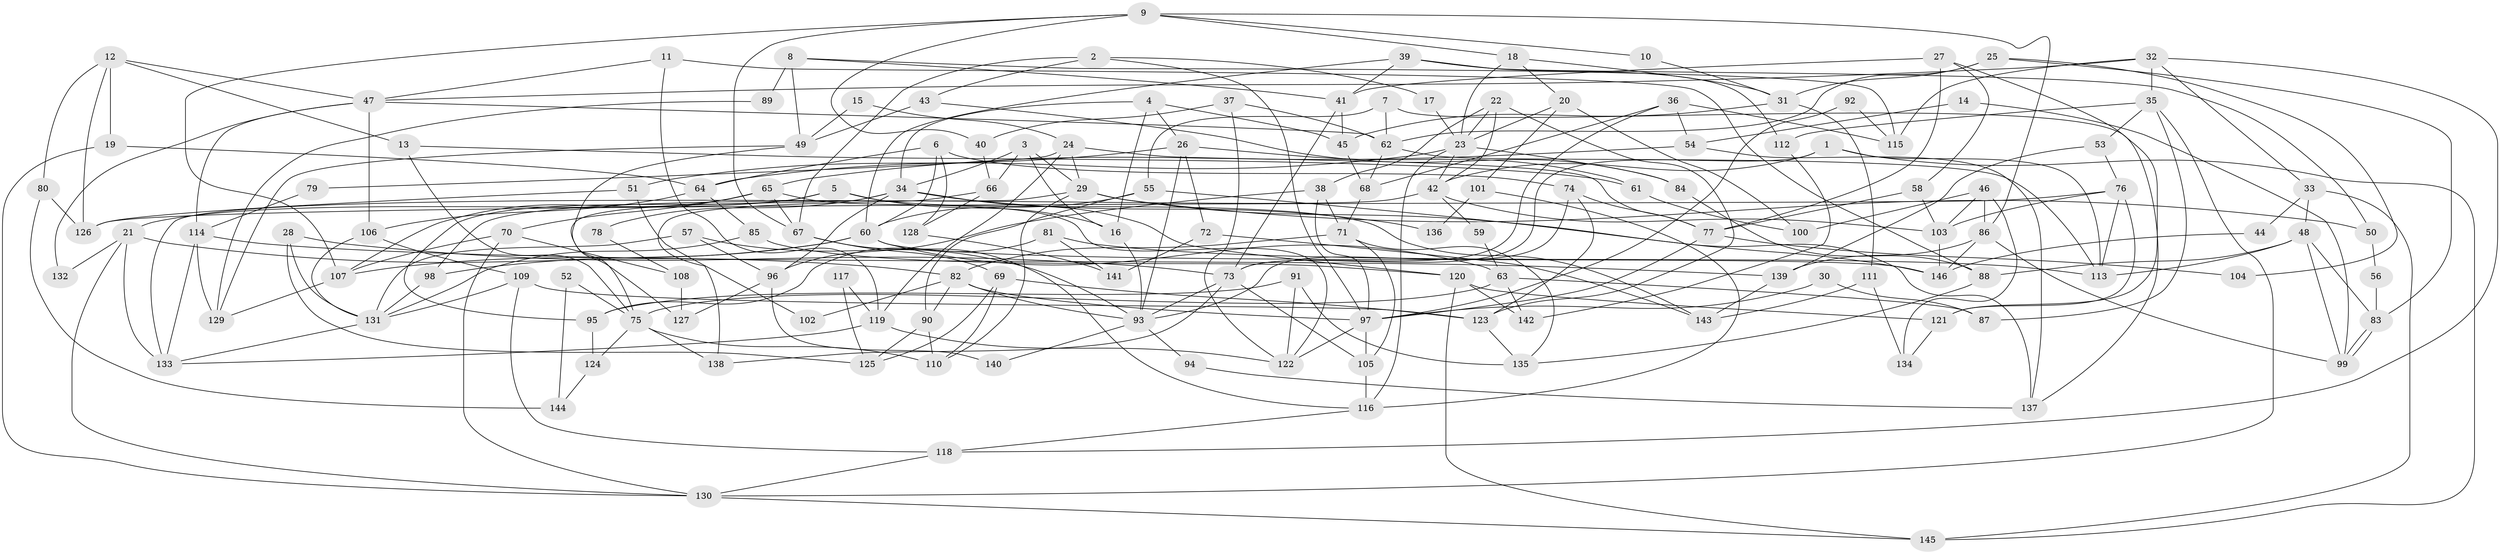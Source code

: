 // Generated by graph-tools (version 1.1) at 2025/50/03/09/25 04:50:25]
// undirected, 146 vertices, 292 edges
graph export_dot {
graph [start="1"]
  node [color=gray90,style=filled];
  1;
  2;
  3;
  4;
  5;
  6;
  7;
  8;
  9;
  10;
  11;
  12;
  13;
  14;
  15;
  16;
  17;
  18;
  19;
  20;
  21;
  22;
  23;
  24;
  25;
  26;
  27;
  28;
  29;
  30;
  31;
  32;
  33;
  34;
  35;
  36;
  37;
  38;
  39;
  40;
  41;
  42;
  43;
  44;
  45;
  46;
  47;
  48;
  49;
  50;
  51;
  52;
  53;
  54;
  55;
  56;
  57;
  58;
  59;
  60;
  61;
  62;
  63;
  64;
  65;
  66;
  67;
  68;
  69;
  70;
  71;
  72;
  73;
  74;
  75;
  76;
  77;
  78;
  79;
  80;
  81;
  82;
  83;
  84;
  85;
  86;
  87;
  88;
  89;
  90;
  91;
  92;
  93;
  94;
  95;
  96;
  97;
  98;
  99;
  100;
  101;
  102;
  103;
  104;
  105;
  106;
  107;
  108;
  109;
  110;
  111;
  112;
  113;
  114;
  115;
  116;
  117;
  118;
  119;
  120;
  121;
  122;
  123;
  124;
  125;
  126;
  127;
  128;
  129;
  130;
  131;
  132;
  133;
  134;
  135;
  136;
  137;
  138;
  139;
  140;
  141;
  142;
  143;
  144;
  145;
  146;
  1 -- 42;
  1 -- 113;
  1 -- 73;
  1 -- 145;
  2 -- 97;
  2 -- 67;
  2 -- 17;
  2 -- 43;
  3 -- 29;
  3 -- 16;
  3 -- 34;
  3 -- 66;
  4 -- 34;
  4 -- 26;
  4 -- 16;
  4 -- 45;
  5 -- 16;
  5 -- 21;
  5 -- 95;
  5 -- 143;
  6 -- 74;
  6 -- 60;
  6 -- 64;
  6 -- 128;
  7 -- 62;
  7 -- 55;
  7 -- 137;
  8 -- 41;
  8 -- 49;
  8 -- 89;
  8 -- 115;
  9 -- 40;
  9 -- 107;
  9 -- 10;
  9 -- 18;
  9 -- 67;
  9 -- 86;
  10 -- 31;
  11 -- 88;
  11 -- 119;
  11 -- 47;
  12 -- 47;
  12 -- 19;
  12 -- 13;
  12 -- 80;
  12 -- 126;
  13 -- 61;
  13 -- 75;
  14 -- 54;
  14 -- 99;
  15 -- 49;
  15 -- 24;
  16 -- 93;
  17 -- 23;
  18 -- 23;
  18 -- 20;
  18 -- 31;
  19 -- 64;
  19 -- 130;
  20 -- 23;
  20 -- 100;
  20 -- 101;
  21 -- 130;
  21 -- 82;
  21 -- 132;
  21 -- 133;
  22 -- 42;
  22 -- 23;
  22 -- 38;
  22 -- 123;
  23 -- 116;
  23 -- 64;
  23 -- 42;
  23 -- 84;
  24 -- 119;
  24 -- 77;
  24 -- 29;
  24 -- 79;
  25 -- 31;
  25 -- 62;
  25 -- 83;
  25 -- 104;
  26 -- 93;
  26 -- 72;
  26 -- 51;
  26 -- 61;
  27 -- 121;
  27 -- 77;
  27 -- 41;
  27 -- 58;
  28 -- 73;
  28 -- 125;
  28 -- 131;
  29 -- 110;
  29 -- 50;
  29 -- 133;
  29 -- 146;
  30 -- 97;
  30 -- 87;
  31 -- 45;
  31 -- 111;
  32 -- 47;
  32 -- 33;
  32 -- 35;
  32 -- 115;
  32 -- 118;
  33 -- 145;
  33 -- 48;
  33 -- 44;
  34 -- 120;
  34 -- 75;
  34 -- 78;
  34 -- 96;
  34 -- 136;
  35 -- 112;
  35 -- 53;
  35 -- 87;
  35 -- 130;
  36 -- 115;
  36 -- 73;
  36 -- 54;
  36 -- 68;
  37 -- 62;
  37 -- 122;
  37 -- 40;
  38 -- 96;
  38 -- 71;
  38 -- 97;
  39 -- 60;
  39 -- 41;
  39 -- 50;
  39 -- 112;
  40 -- 66;
  41 -- 45;
  41 -- 73;
  42 -- 103;
  42 -- 59;
  42 -- 98;
  43 -- 84;
  43 -- 49;
  44 -- 146;
  45 -- 68;
  46 -- 86;
  46 -- 103;
  46 -- 100;
  46 -- 134;
  47 -- 62;
  47 -- 106;
  47 -- 114;
  47 -- 132;
  48 -- 99;
  48 -- 83;
  48 -- 88;
  48 -- 113;
  49 -- 129;
  49 -- 127;
  50 -- 56;
  51 -- 126;
  51 -- 102;
  52 -- 144;
  52 -- 75;
  53 -- 139;
  53 -- 76;
  54 -- 137;
  54 -- 65;
  55 -- 60;
  55 -- 90;
  55 -- 137;
  56 -- 83;
  57 -- 131;
  57 -- 93;
  57 -- 96;
  58 -- 103;
  58 -- 77;
  59 -- 63;
  60 -- 98;
  60 -- 107;
  60 -- 63;
  60 -- 146;
  61 -- 100;
  62 -- 113;
  62 -- 68;
  63 -- 75;
  63 -- 87;
  63 -- 142;
  64 -- 106;
  64 -- 85;
  65 -- 67;
  65 -- 70;
  65 -- 107;
  65 -- 122;
  66 -- 138;
  66 -- 128;
  67 -- 116;
  67 -- 69;
  68 -- 71;
  69 -- 123;
  69 -- 110;
  69 -- 125;
  70 -- 130;
  70 -- 107;
  70 -- 108;
  71 -- 82;
  71 -- 105;
  71 -- 135;
  72 -- 141;
  72 -- 143;
  73 -- 93;
  73 -- 105;
  73 -- 138;
  74 -- 77;
  74 -- 123;
  74 -- 93;
  75 -- 110;
  75 -- 124;
  75 -- 138;
  76 -- 121;
  76 -- 103;
  76 -- 113;
  76 -- 126;
  77 -- 97;
  77 -- 104;
  78 -- 108;
  79 -- 114;
  80 -- 126;
  80 -- 144;
  81 -- 95;
  81 -- 113;
  81 -- 141;
  82 -- 97;
  82 -- 93;
  82 -- 90;
  82 -- 102;
  83 -- 99;
  83 -- 99;
  84 -- 88;
  85 -- 131;
  85 -- 120;
  86 -- 146;
  86 -- 99;
  86 -- 139;
  88 -- 135;
  89 -- 129;
  90 -- 110;
  90 -- 125;
  91 -- 122;
  91 -- 135;
  91 -- 95;
  92 -- 115;
  92 -- 97;
  93 -- 94;
  93 -- 140;
  94 -- 137;
  95 -- 124;
  96 -- 127;
  96 -- 140;
  97 -- 105;
  97 -- 122;
  98 -- 131;
  101 -- 116;
  101 -- 136;
  103 -- 146;
  105 -- 116;
  106 -- 131;
  106 -- 109;
  107 -- 129;
  108 -- 127;
  109 -- 131;
  109 -- 118;
  109 -- 123;
  111 -- 143;
  111 -- 134;
  112 -- 142;
  114 -- 133;
  114 -- 129;
  114 -- 139;
  116 -- 118;
  117 -- 125;
  117 -- 119;
  118 -- 130;
  119 -- 122;
  119 -- 133;
  120 -- 145;
  120 -- 121;
  120 -- 142;
  121 -- 134;
  123 -- 135;
  124 -- 144;
  128 -- 141;
  130 -- 145;
  131 -- 133;
  139 -- 143;
}
